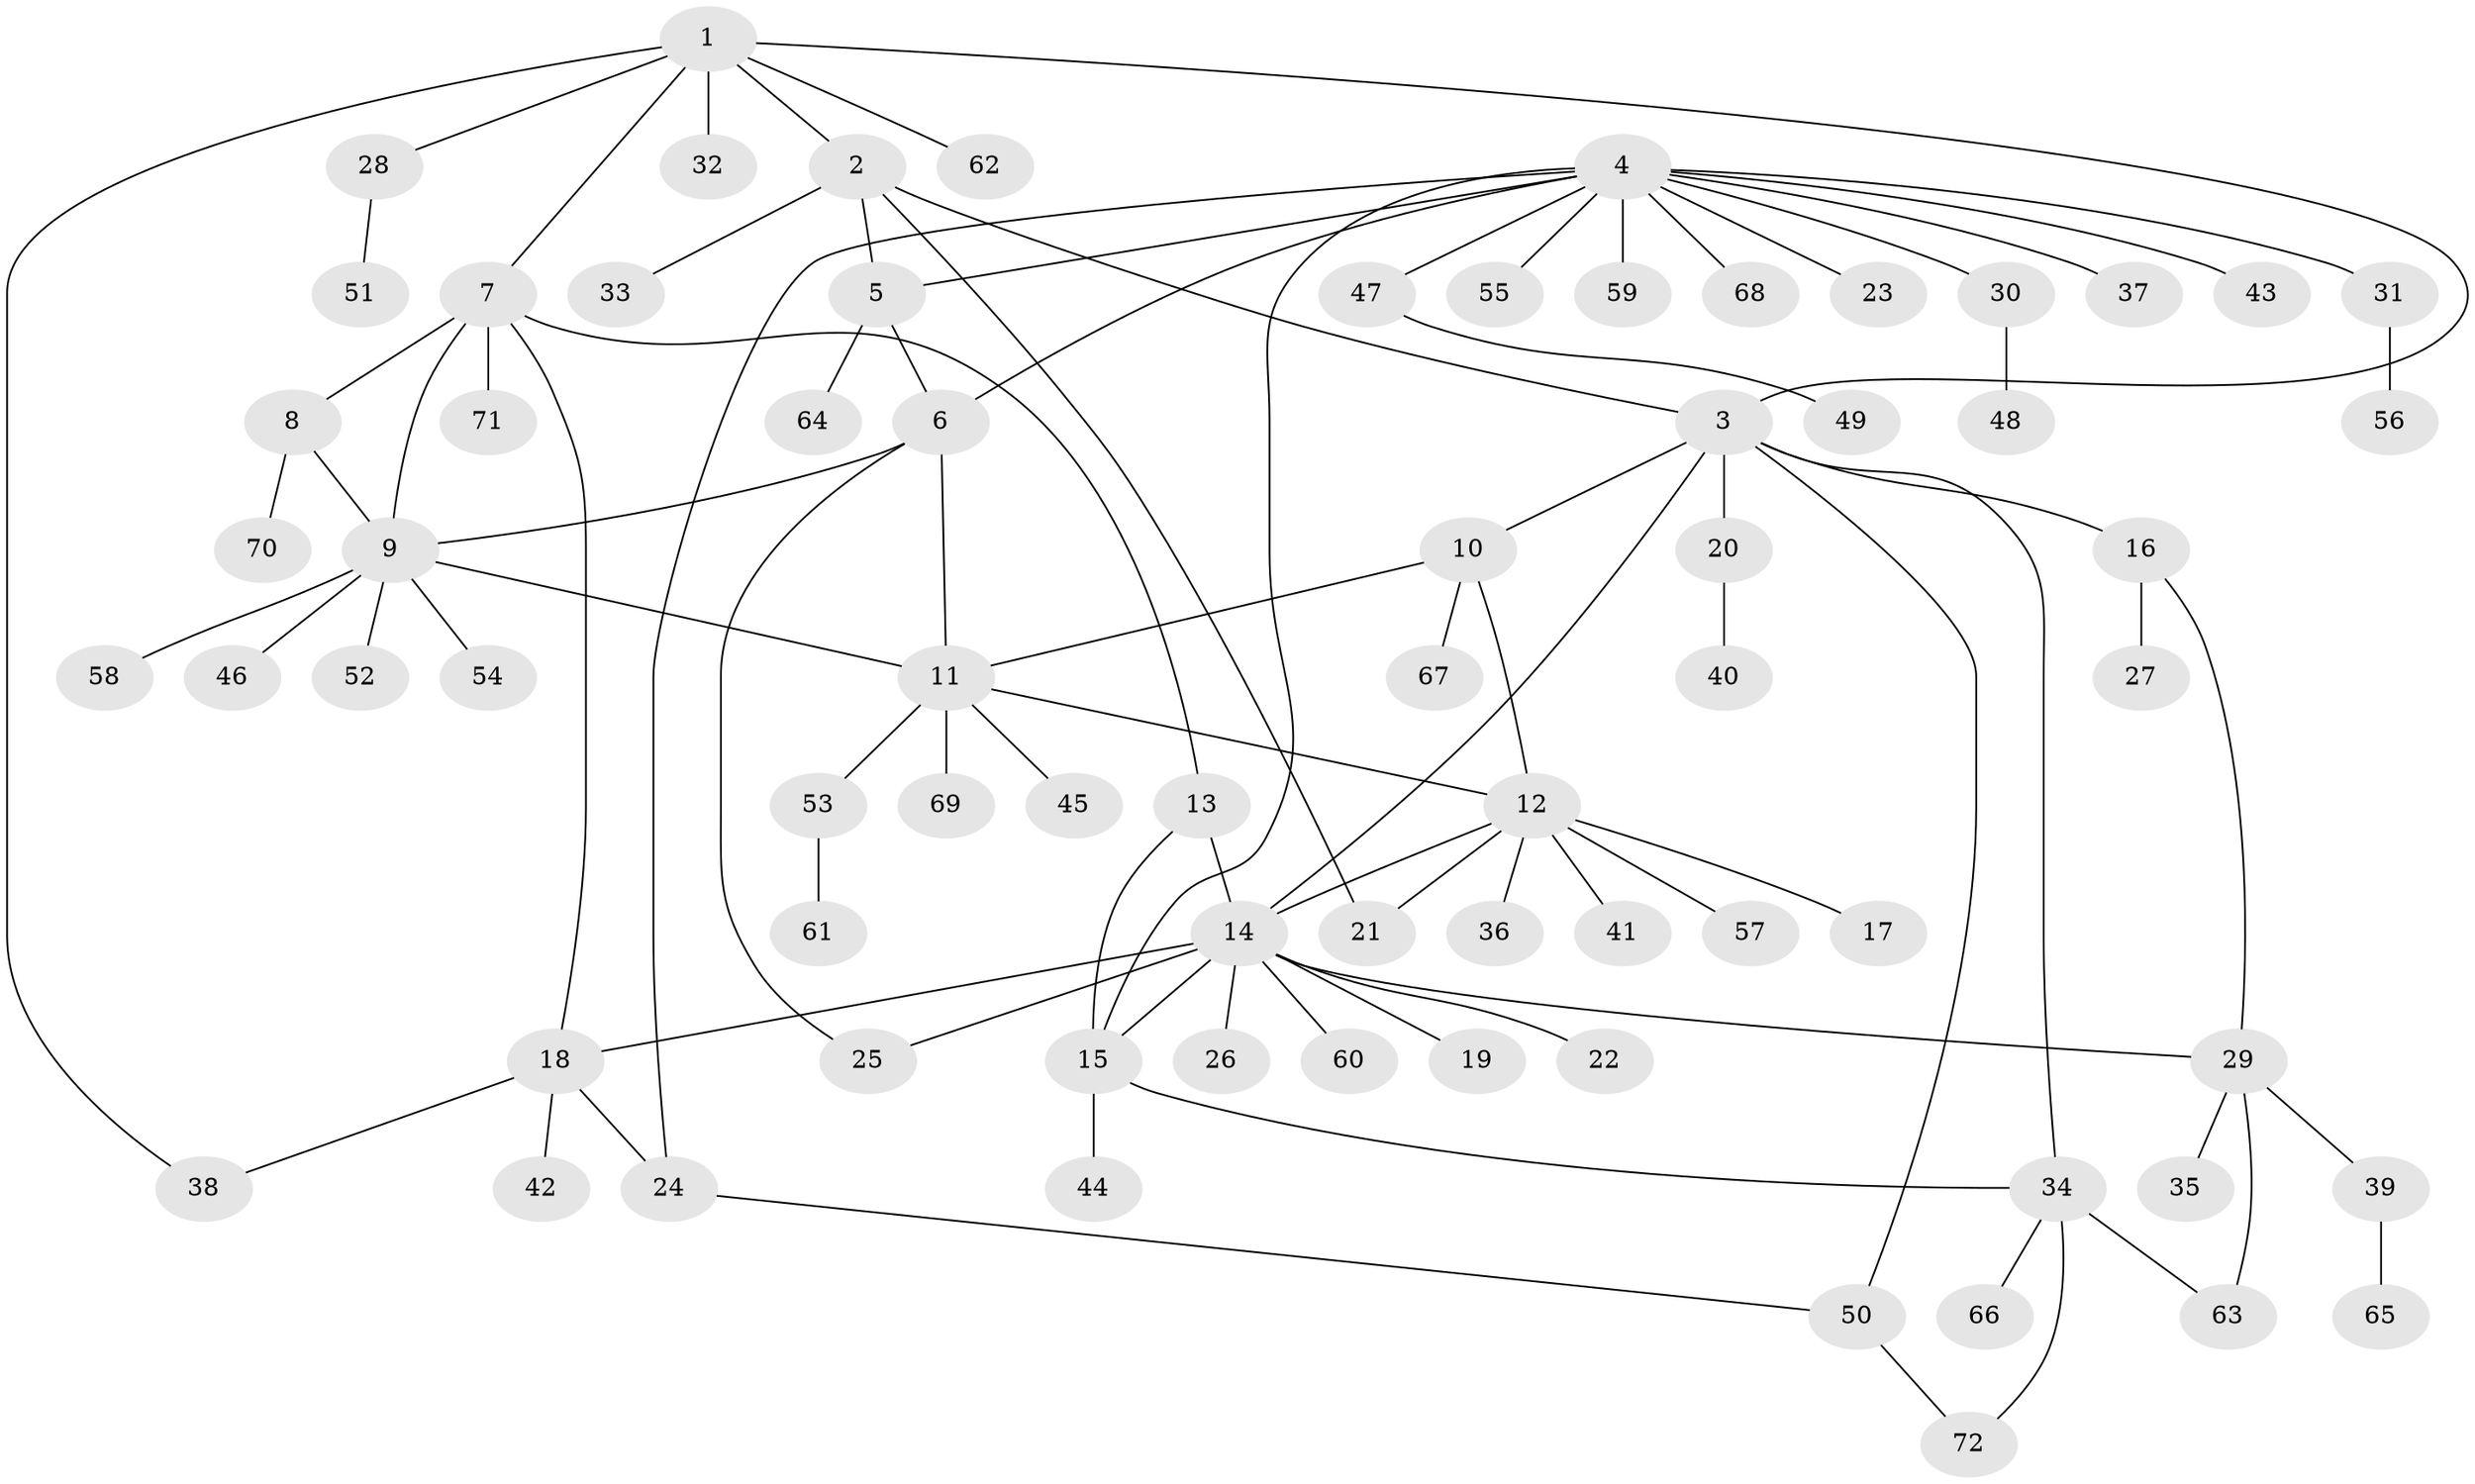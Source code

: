 // coarse degree distribution, {5: 0.05555555555555555, 8: 0.05555555555555555, 7: 0.027777777777777776, 4: 0.05555555555555555, 6: 0.027777777777777776, 3: 0.08333333333333333, 18: 0.027777777777777776, 1: 0.5555555555555556, 2: 0.1111111111111111}
// Generated by graph-tools (version 1.1) at 2025/19/03/04/25 18:19:32]
// undirected, 72 vertices, 92 edges
graph export_dot {
graph [start="1"]
  node [color=gray90,style=filled];
  1;
  2;
  3;
  4;
  5;
  6;
  7;
  8;
  9;
  10;
  11;
  12;
  13;
  14;
  15;
  16;
  17;
  18;
  19;
  20;
  21;
  22;
  23;
  24;
  25;
  26;
  27;
  28;
  29;
  30;
  31;
  32;
  33;
  34;
  35;
  36;
  37;
  38;
  39;
  40;
  41;
  42;
  43;
  44;
  45;
  46;
  47;
  48;
  49;
  50;
  51;
  52;
  53;
  54;
  55;
  56;
  57;
  58;
  59;
  60;
  61;
  62;
  63;
  64;
  65;
  66;
  67;
  68;
  69;
  70;
  71;
  72;
  1 -- 2;
  1 -- 3;
  1 -- 7;
  1 -- 28;
  1 -- 32;
  1 -- 38;
  1 -- 62;
  2 -- 3;
  2 -- 5;
  2 -- 21;
  2 -- 33;
  3 -- 10;
  3 -- 14;
  3 -- 16;
  3 -- 20;
  3 -- 34;
  3 -- 50;
  4 -- 5;
  4 -- 6;
  4 -- 15;
  4 -- 23;
  4 -- 24;
  4 -- 30;
  4 -- 31;
  4 -- 37;
  4 -- 43;
  4 -- 47;
  4 -- 55;
  4 -- 59;
  4 -- 68;
  5 -- 6;
  5 -- 64;
  6 -- 9;
  6 -- 11;
  6 -- 25;
  7 -- 8;
  7 -- 9;
  7 -- 13;
  7 -- 18;
  7 -- 71;
  8 -- 9;
  8 -- 70;
  9 -- 11;
  9 -- 46;
  9 -- 52;
  9 -- 54;
  9 -- 58;
  10 -- 11;
  10 -- 12;
  10 -- 67;
  11 -- 12;
  11 -- 45;
  11 -- 53;
  11 -- 69;
  12 -- 14;
  12 -- 17;
  12 -- 21;
  12 -- 36;
  12 -- 41;
  12 -- 57;
  13 -- 14;
  13 -- 15;
  14 -- 15;
  14 -- 18;
  14 -- 19;
  14 -- 22;
  14 -- 25;
  14 -- 26;
  14 -- 29;
  14 -- 60;
  15 -- 34;
  15 -- 44;
  16 -- 27;
  16 -- 29;
  18 -- 24;
  18 -- 38;
  18 -- 42;
  20 -- 40;
  24 -- 50;
  28 -- 51;
  29 -- 35;
  29 -- 39;
  29 -- 63;
  30 -- 48;
  31 -- 56;
  34 -- 63;
  34 -- 66;
  34 -- 72;
  39 -- 65;
  47 -- 49;
  50 -- 72;
  53 -- 61;
}
